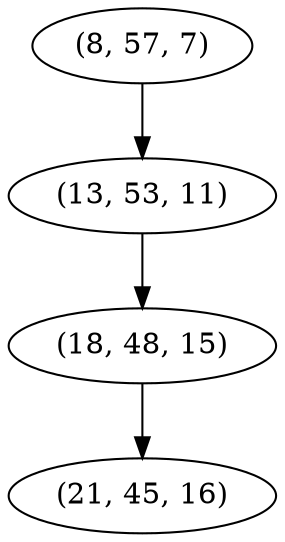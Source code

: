 digraph tree {
    "(8, 57, 7)";
    "(13, 53, 11)";
    "(18, 48, 15)";
    "(21, 45, 16)";
    "(8, 57, 7)" -> "(13, 53, 11)";
    "(13, 53, 11)" -> "(18, 48, 15)";
    "(18, 48, 15)" -> "(21, 45, 16)";
}
